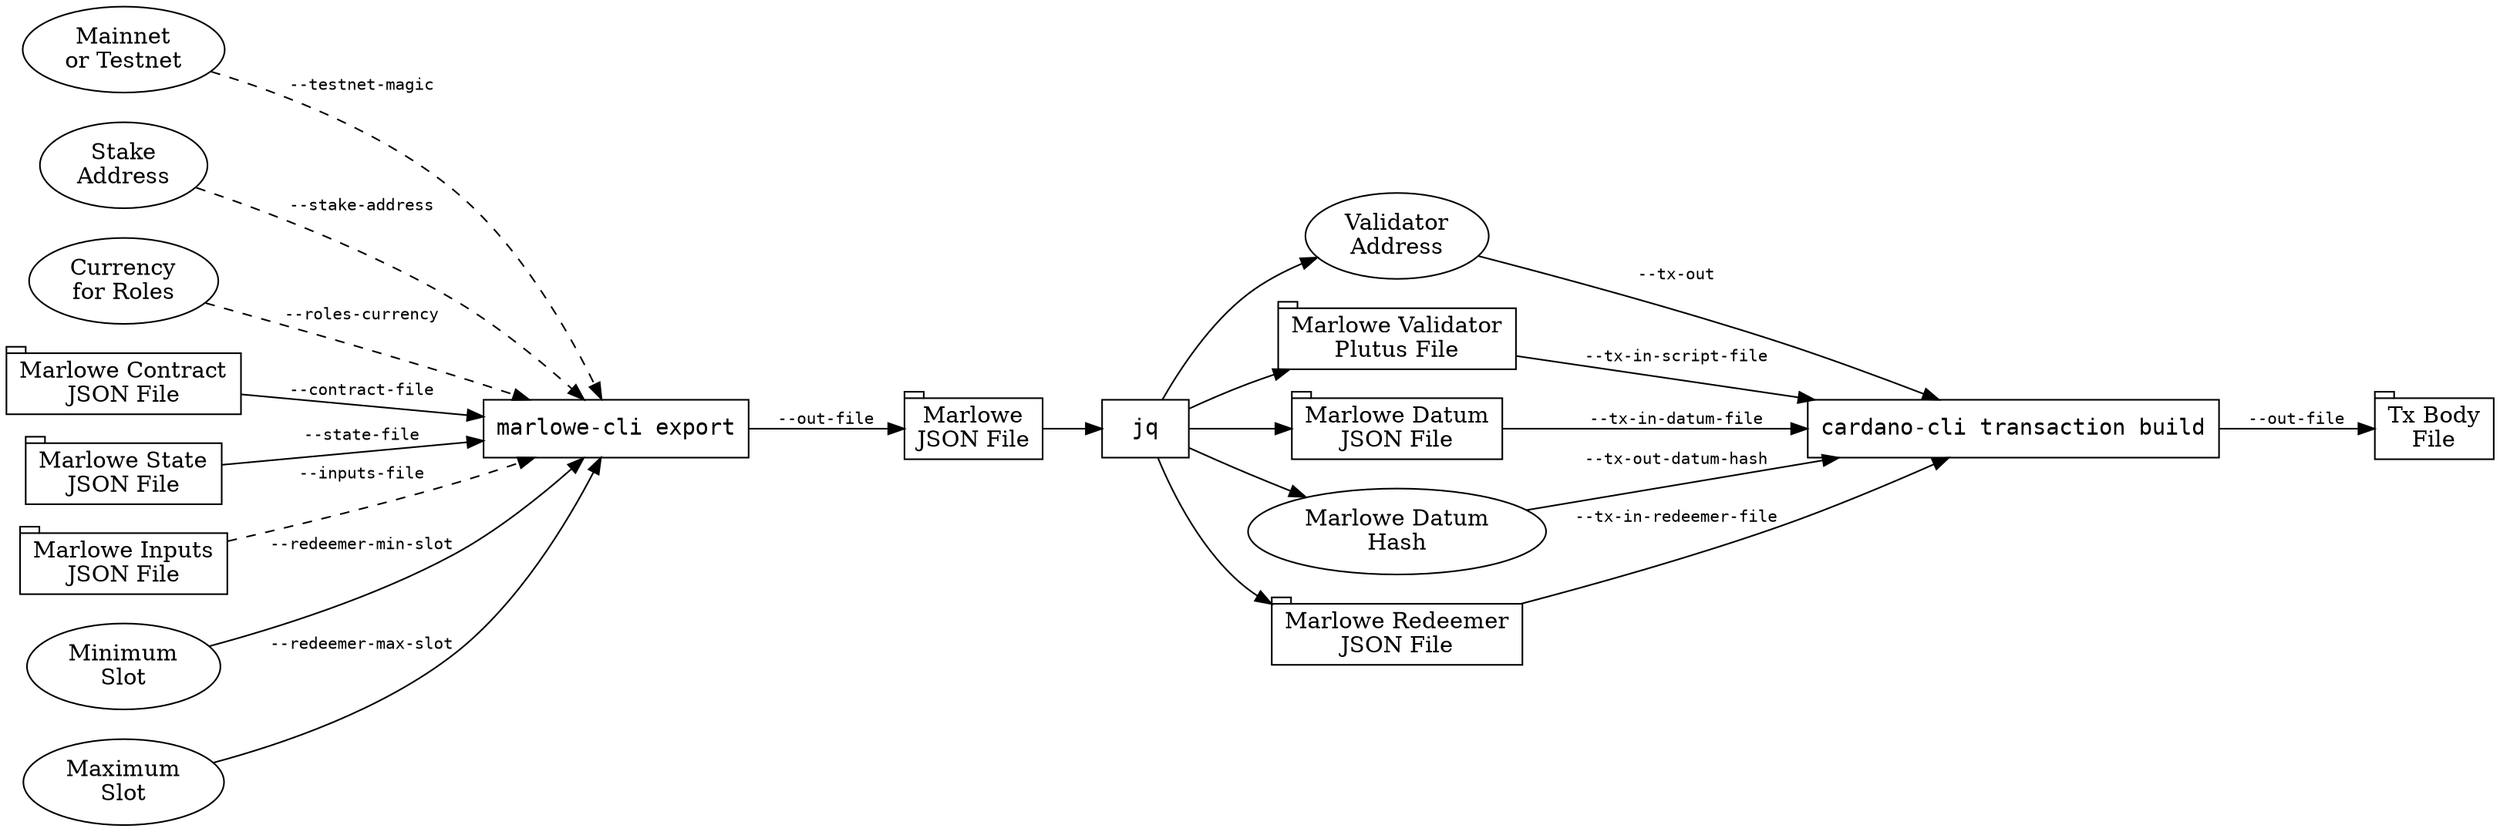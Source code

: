 digraph {

rankdir=LR


Network       [label="Mainnet\nor Testnet"]
StakeAddress  [label="Stake\nAddress"     ]
RolesCurrency [label="Currency\nfor Roles"]

ContractFile  [label="Marlowe Contract\nJSON File", shape=tab]
StateFile     [label="Marlowe State\nJSON File"   , shape=tab]

InputsFile    [label="Marlowe Inputs\nJSON File", shape=tab]
MinSlot       [label="Minimum\nSlot"]
MaxSlot       [label="Maximum\nSlot"]


ExportCommand [label="marlowe-cli export", shape=box, fontname=monospace]

Network       -> ExportCommand [label="--testnet-magic"    , fontname=monospace, fontsize=10, style=dashed]
StakeAddress  -> ExportCommand [label="--stake-address"    , fontname=monospace, fontsize=10, style=dashed]
RolesCurrency -> ExportCommand [label="--roles-currency"   , fontname=monospace, fontsize=10, style=dashed]
ContractFile  -> ExportCommand [label="--contract-file"    , fontname=monospace, fontsize=10]
StateFile     -> ExportCommand [label="--state-file"       , fontname=monospace, fontsize=10]
InputsFile    -> ExportCommand [label="--inputs-file"      , fontname=monospace, fontsize=10, style=dashed]
MinSlot       -> ExportCommand [label="--redeemer-min-slot", fontname=monospace, fontsize=10]
MaxSlot       -> ExportCommand [label="--redeemer-max-slot", fontname=monospace, fontsize=10]


MarloweFile [label="Marlowe\nJSON File", shape=tab]

ExportCommand -> MarloweFile [label="--out-file", fontname=monospace, fontsize=10]


JQ [label="jq", shape=box, fontname=monospace]

MarloweFile -> JQ


ValidatorAddress [label="Validator\nAddress"                       ]
ValidatorFile    [label="Marlowe Validator\nPlutus File", shape=tab]
DatumFile        [label="Marlowe Datum\nJSON File"      , shape=tab]
DatumHash        [label="Marlowe Datum\nHash"                      ]
RedeemerFile     [label="Marlowe Redeemer\nJSON File"   , shape=tab]

JQ -> ValidatorAddress
JQ -> ValidatorFile
JQ -> DatumFile
JQ -> DatumHash
JQ -> RedeemerFile


CardanoCLI [label="cardano-cli transaction build", shape=box, fontname=monospace]

ValidatorAddress -> CardanoCLI [label="--tx-out"             , fontname=monospace, fontsize=10]
ValidatorFile    -> CardanoCLI [label="--tx-in-script-file"  , fontname=monospace, fontsize=10]
DatumFile        -> CardanoCLI [label="--tx-in-datum-file"   , fontname=monospace, fontsize=10]
RedeemerFile     -> CardanoCLI [label="--tx-in-redeemer-file", fontname=monospace, fontsize=10]
DatumHash        -> CardanoCLI [label="--tx-out-datum-hash"  , fontname=monospace, fontsize=10]


TxBodyFile [label="Tx Body\nFile", shape=tab]

CardanoCLI -> TxBodyFile [label="--out-file", fontname=monospace, fontsize=10]

}

